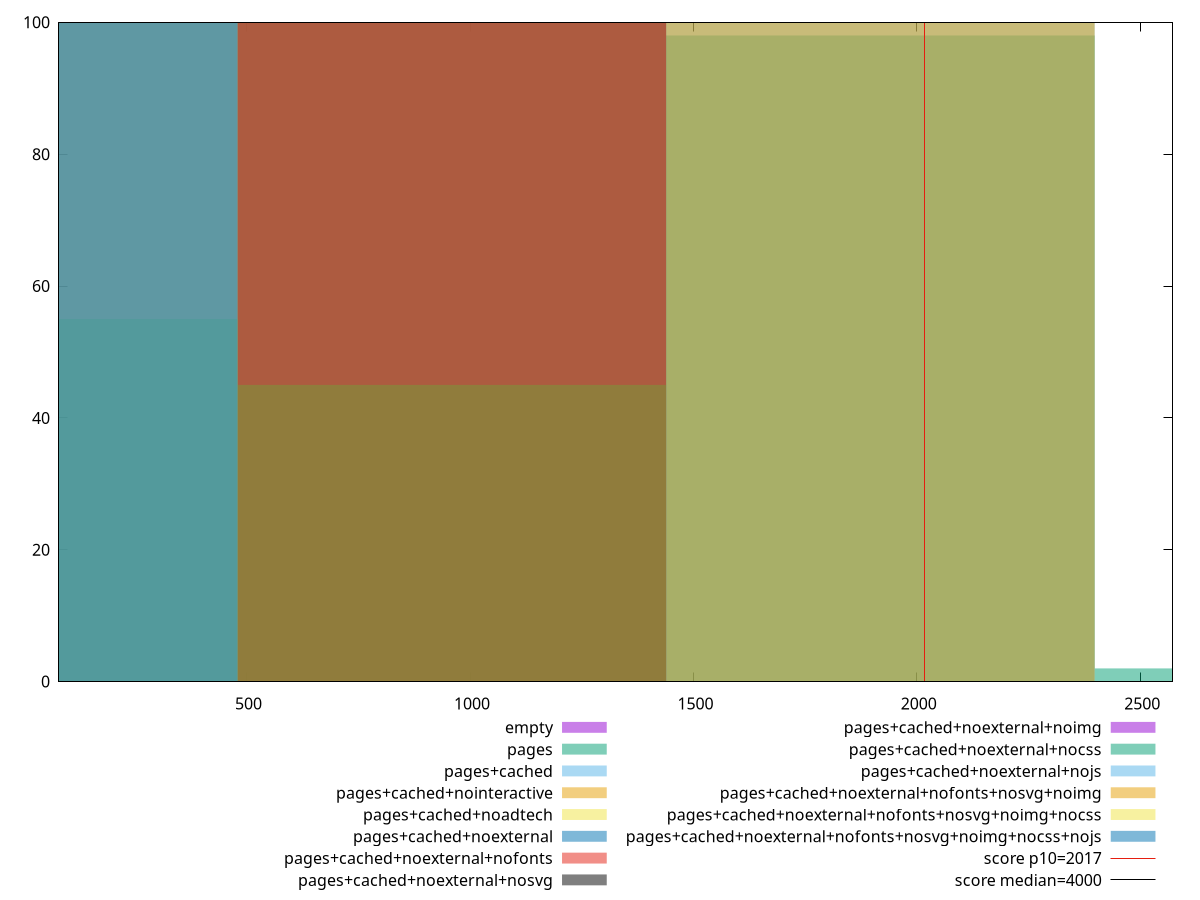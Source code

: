 reset

$empty <<EOF
0 100
EOF

$pages <<EOF
1918.3307375179622 98
2877.4961062769435 2
EOF

$pagesCached <<EOF
1918.3307375179622 100
EOF

$pagesCachedNointeractive <<EOF
1918.3307375179622 100
EOF

$pagesCachedNoadtech <<EOF
959.1653687589811 100
EOF

$pagesCachedNoexternal <<EOF
959.1653687589811 100
EOF

$pagesCachedNoexternalNofonts <<EOF
959.1653687589811 100
EOF

$pagesCachedNoexternalNosvg <<EOF
959.1653687589811 100
EOF

$pagesCachedNoexternalNoimg <<EOF
959.1653687589811 100
EOF

$pagesCachedNoexternalNocss <<EOF
0 55
959.1653687589811 45
EOF

$pagesCachedNoexternalNojs <<EOF
0 100
EOF

$pagesCachedNoexternalNofontsNosvgNoimg <<EOF
959.1653687589811 100
EOF

$pagesCachedNoexternalNofontsNosvgNoimgNocss <<EOF
0 100
EOF

$pagesCachedNoexternalNofontsNosvgNoimgNocssNojs <<EOF
0 100
EOF

set key outside below
set boxwidth 959.1653687589811
set xrange [80.164:2572.1599999999935]
set yrange [0:100]
set trange [0:100]
set style fill transparent solid 0.5 noborder

set parametric
set terminal svg size 640, 620 enhanced background rgb 'white'
set output "reprap/mainthread-work-breakdown/comparison/histogram/all_raw.svg"

plot $empty title "empty" with boxes, \
     $pages title "pages" with boxes, \
     $pagesCached title "pages+cached" with boxes, \
     $pagesCachedNointeractive title "pages+cached+nointeractive" with boxes, \
     $pagesCachedNoadtech title "pages+cached+noadtech" with boxes, \
     $pagesCachedNoexternal title "pages+cached+noexternal" with boxes, \
     $pagesCachedNoexternalNofonts title "pages+cached+noexternal+nofonts" with boxes, \
     $pagesCachedNoexternalNosvg title "pages+cached+noexternal+nosvg" with boxes, \
     $pagesCachedNoexternalNoimg title "pages+cached+noexternal+noimg" with boxes, \
     $pagesCachedNoexternalNocss title "pages+cached+noexternal+nocss" with boxes, \
     $pagesCachedNoexternalNojs title "pages+cached+noexternal+nojs" with boxes, \
     $pagesCachedNoexternalNofontsNosvgNoimg title "pages+cached+noexternal+nofonts+nosvg+noimg" with boxes, \
     $pagesCachedNoexternalNofontsNosvgNoimgNocss title "pages+cached+noexternal+nofonts+nosvg+noimg+nocss" with boxes, \
     $pagesCachedNoexternalNofontsNosvgNoimgNocssNojs title "pages+cached+noexternal+nofonts+nosvg+noimg+nocss+nojs" with boxes, \
     2017,t title "score p10=2017", \
     4000,t title "score median=4000"

reset

